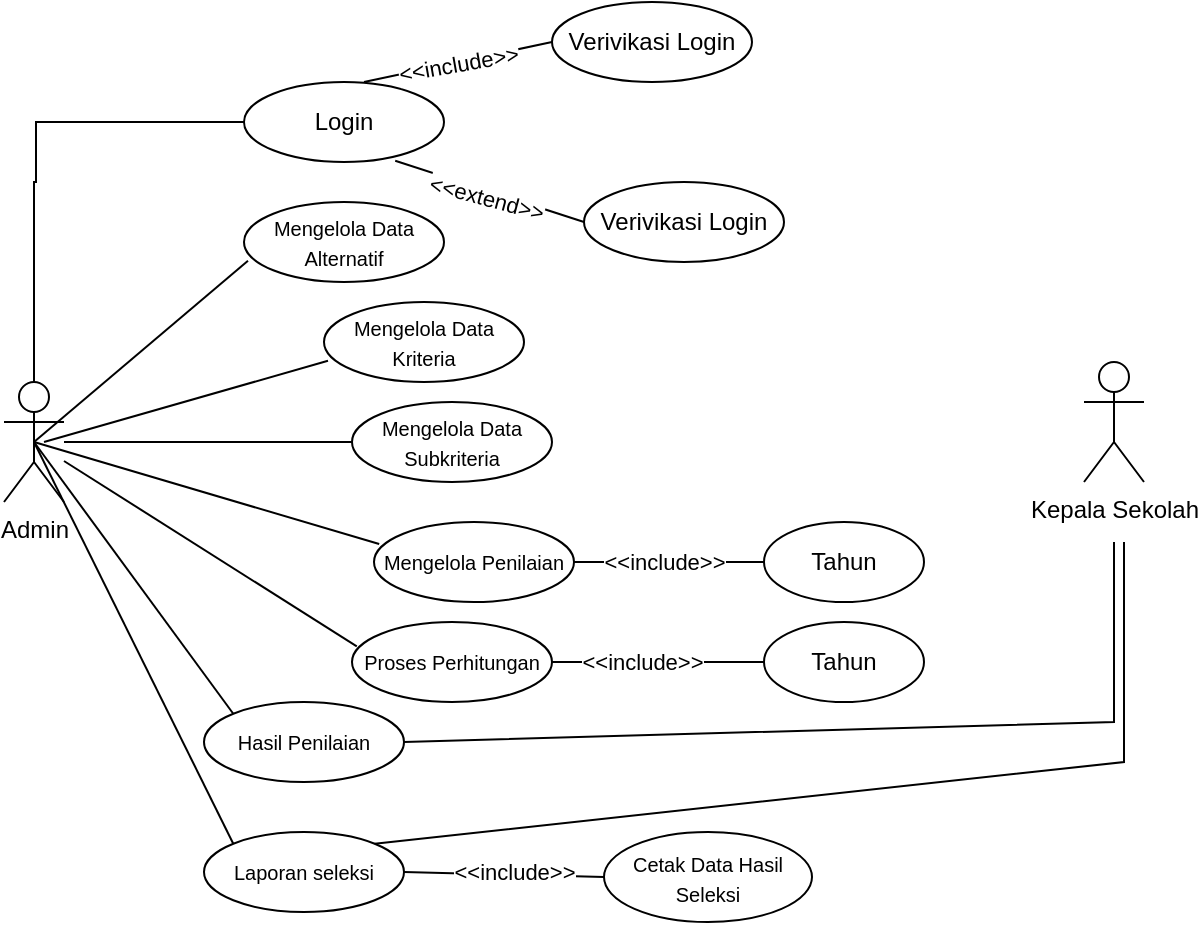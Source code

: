 <mxfile version="27.0.6">
  <diagram name="Halaman-1" id="DMY7N_zEYK0uOIMBZ_gM">
    <mxGraphModel dx="1042" dy="562" grid="1" gridSize="10" guides="1" tooltips="1" connect="1" arrows="1" fold="1" page="1" pageScale="1" pageWidth="827" pageHeight="1169" math="0" shadow="0">
      <root>
        <mxCell id="0" />
        <mxCell id="1" parent="0" />
        <mxCell id="EYh4BBkZvYkQw-OT5A3f-2" style="edgeStyle=orthogonalEdgeStyle;rounded=0;orthogonalLoop=1;jettySize=auto;html=1;endArrow=none;startFill=0;entryX=0;entryY=0.5;entryDx=0;entryDy=0;" edge="1" parent="1" source="EYh4BBkZvYkQw-OT5A3f-1" target="EYh4BBkZvYkQw-OT5A3f-4">
          <mxGeometry relative="1" as="geometry">
            <mxPoint x="260" y="260" as="targetPoint" />
            <Array as="points">
              <mxPoint x="155" y="260" />
              <mxPoint x="156" y="260" />
              <mxPoint x="156" y="230" />
            </Array>
          </mxGeometry>
        </mxCell>
        <mxCell id="EYh4BBkZvYkQw-OT5A3f-1" value="Admin" style="shape=umlActor;verticalLabelPosition=bottom;verticalAlign=top;html=1;outlineConnect=0;" vertex="1" parent="1">
          <mxGeometry x="140" y="360" width="30" height="60" as="geometry" />
        </mxCell>
        <mxCell id="EYh4BBkZvYkQw-OT5A3f-4" value="Login" style="ellipse;whiteSpace=wrap;html=1;" vertex="1" parent="1">
          <mxGeometry x="260" y="210" width="100" height="40" as="geometry" />
        </mxCell>
        <mxCell id="EYh4BBkZvYkQw-OT5A3f-8" value="" style="endArrow=none;html=1;rounded=0;entryX=0;entryY=0.5;entryDx=0;entryDy=0;" edge="1" parent="1" target="EYh4BBkZvYkQw-OT5A3f-9">
          <mxGeometry width="50" height="50" relative="1" as="geometry">
            <mxPoint x="320" y="210" as="sourcePoint" />
            <mxPoint x="390" y="180" as="targetPoint" />
          </mxGeometry>
        </mxCell>
        <mxCell id="EYh4BBkZvYkQw-OT5A3f-10" value="&amp;lt;&amp;lt;include&amp;gt;&amp;gt;" style="edgeLabel;html=1;align=center;verticalAlign=middle;resizable=0;points=[];rotation=-10;" vertex="1" connectable="0" parent="EYh4BBkZvYkQw-OT5A3f-8">
          <mxGeometry x="0.092" y="-3" relative="1" as="geometry">
            <mxPoint x="-5" y="-1" as="offset" />
          </mxGeometry>
        </mxCell>
        <mxCell id="EYh4BBkZvYkQw-OT5A3f-9" value="Verivikasi Login" style="ellipse;whiteSpace=wrap;html=1;" vertex="1" parent="1">
          <mxGeometry x="414" y="170" width="100" height="40" as="geometry" />
        </mxCell>
        <mxCell id="EYh4BBkZvYkQw-OT5A3f-13" value="" style="endArrow=none;html=1;rounded=0;entryX=0;entryY=0.5;entryDx=0;entryDy=0;exitX=0.756;exitY=0.985;exitDx=0;exitDy=0;exitPerimeter=0;" edge="1" parent="1" target="EYh4BBkZvYkQw-OT5A3f-15" source="EYh4BBkZvYkQw-OT5A3f-4">
          <mxGeometry width="50" height="50" relative="1" as="geometry">
            <mxPoint x="330" y="330" as="sourcePoint" />
            <mxPoint x="400" y="300" as="targetPoint" />
          </mxGeometry>
        </mxCell>
        <mxCell id="EYh4BBkZvYkQw-OT5A3f-14" value="&amp;lt;&amp;lt;extend&amp;gt;&amp;gt;" style="edgeLabel;html=1;align=center;verticalAlign=middle;resizable=0;points=[];rotation=15;" vertex="1" connectable="0" parent="EYh4BBkZvYkQw-OT5A3f-13">
          <mxGeometry x="0.092" y="-3" relative="1" as="geometry">
            <mxPoint x="-5" y="-1" as="offset" />
          </mxGeometry>
        </mxCell>
        <mxCell id="EYh4BBkZvYkQw-OT5A3f-15" value="Verivikasi Login" style="ellipse;whiteSpace=wrap;html=1;" vertex="1" parent="1">
          <mxGeometry x="430" y="260" width="100" height="40" as="geometry" />
        </mxCell>
        <mxCell id="EYh4BBkZvYkQw-OT5A3f-18" value="" style="endArrow=none;html=1;rounded=0;exitX=0.5;exitY=0.5;exitDx=0;exitDy=0;exitPerimeter=0;entryX=0.02;entryY=0.735;entryDx=0;entryDy=0;entryPerimeter=0;" edge="1" parent="1" source="EYh4BBkZvYkQw-OT5A3f-1" target="EYh4BBkZvYkQw-OT5A3f-19">
          <mxGeometry width="50" height="50" relative="1" as="geometry">
            <mxPoint x="230" y="380" as="sourcePoint" />
            <mxPoint x="270" y="300" as="targetPoint" />
          </mxGeometry>
        </mxCell>
        <mxCell id="EYh4BBkZvYkQw-OT5A3f-19" value="&lt;font style=&quot;font-size: 10px;&quot;&gt;Mengelola Data Alternatif&lt;/font&gt;" style="ellipse;whiteSpace=wrap;html=1;" vertex="1" parent="1">
          <mxGeometry x="260" y="270" width="100" height="40" as="geometry" />
        </mxCell>
        <mxCell id="EYh4BBkZvYkQw-OT5A3f-20" value="" style="endArrow=none;html=1;rounded=0;entryX=0.02;entryY=0.735;entryDx=0;entryDy=0;entryPerimeter=0;" edge="1" parent="1" target="EYh4BBkZvYkQw-OT5A3f-21">
          <mxGeometry width="50" height="50" relative="1" as="geometry">
            <mxPoint x="160" y="390" as="sourcePoint" />
            <mxPoint x="325" y="360" as="targetPoint" />
          </mxGeometry>
        </mxCell>
        <mxCell id="EYh4BBkZvYkQw-OT5A3f-21" value="&lt;font style=&quot;font-size: 10px;&quot;&gt;Mengelola Data Kriteria&lt;/font&gt;" style="ellipse;whiteSpace=wrap;html=1;" vertex="1" parent="1">
          <mxGeometry x="300" y="320" width="100" height="40" as="geometry" />
        </mxCell>
        <mxCell id="EYh4BBkZvYkQw-OT5A3f-22" value="" style="endArrow=none;html=1;rounded=0;entryX=0;entryY=0.5;entryDx=0;entryDy=0;" edge="1" parent="1" target="EYh4BBkZvYkQw-OT5A3f-23" source="EYh4BBkZvYkQw-OT5A3f-1">
          <mxGeometry width="50" height="50" relative="1" as="geometry">
            <mxPoint x="209" y="490" as="sourcePoint" />
            <mxPoint x="324" y="400" as="targetPoint" />
          </mxGeometry>
        </mxCell>
        <mxCell id="EYh4BBkZvYkQw-OT5A3f-23" value="&lt;font style=&quot;font-size: 10px;&quot;&gt;Mengelola Data Subkriteria&lt;/font&gt;" style="ellipse;whiteSpace=wrap;html=1;" vertex="1" parent="1">
          <mxGeometry x="314" y="370" width="100" height="40" as="geometry" />
        </mxCell>
        <mxCell id="EYh4BBkZvYkQw-OT5A3f-24" value="" style="endArrow=none;html=1;rounded=0;exitX=0.5;exitY=0.5;exitDx=0;exitDy=0;exitPerimeter=0;entryX=0.026;entryY=0.275;entryDx=0;entryDy=0;entryPerimeter=0;" edge="1" parent="1" target="EYh4BBkZvYkQw-OT5A3f-25" source="EYh4BBkZvYkQw-OT5A3f-1">
          <mxGeometry width="50" height="50" relative="1" as="geometry">
            <mxPoint x="220" y="550" as="sourcePoint" />
            <mxPoint x="335" y="460" as="targetPoint" />
          </mxGeometry>
        </mxCell>
        <mxCell id="EYh4BBkZvYkQw-OT5A3f-25" value="&lt;font style=&quot;font-size: 10px;&quot;&gt;Mengelola Penilaian&lt;/font&gt;" style="ellipse;whiteSpace=wrap;html=1;" vertex="1" parent="1">
          <mxGeometry x="325" y="430" width="100" height="40" as="geometry" />
        </mxCell>
        <mxCell id="EYh4BBkZvYkQw-OT5A3f-26" value="" style="endArrow=none;html=1;rounded=0;entryX=0.024;entryY=0.305;entryDx=0;entryDy=0;entryPerimeter=0;" edge="1" parent="1" target="EYh4BBkZvYkQw-OT5A3f-27" source="EYh4BBkZvYkQw-OT5A3f-1">
          <mxGeometry width="50" height="50" relative="1" as="geometry">
            <mxPoint x="225" y="600" as="sourcePoint" />
            <mxPoint x="340" y="510" as="targetPoint" />
          </mxGeometry>
        </mxCell>
        <mxCell id="EYh4BBkZvYkQw-OT5A3f-27" value="&lt;span style=&quot;font-size: 10px;&quot;&gt;Proses Perhitungan&lt;/span&gt;" style="ellipse;whiteSpace=wrap;html=1;" vertex="1" parent="1">
          <mxGeometry x="314" y="480" width="100" height="40" as="geometry" />
        </mxCell>
        <mxCell id="EYh4BBkZvYkQw-OT5A3f-28" value="" style="endArrow=none;html=1;rounded=0;exitX=1;exitY=0.5;exitDx=0;exitDy=0;entryX=0;entryY=0.5;entryDx=0;entryDy=0;" edge="1" parent="1" source="EYh4BBkZvYkQw-OT5A3f-25" target="EYh4BBkZvYkQw-OT5A3f-30">
          <mxGeometry width="50" height="50" relative="1" as="geometry">
            <mxPoint x="460" y="450" as="sourcePoint" />
            <mxPoint x="520" y="450" as="targetPoint" />
          </mxGeometry>
        </mxCell>
        <mxCell id="EYh4BBkZvYkQw-OT5A3f-29" value="&amp;lt;&amp;lt;include&amp;gt;&amp;gt;" style="edgeLabel;html=1;align=center;verticalAlign=middle;resizable=0;points=[];rotation=0;" vertex="1" connectable="0" parent="1">
          <mxGeometry x="470" y="450" as="geometry" />
        </mxCell>
        <mxCell id="EYh4BBkZvYkQw-OT5A3f-30" value="Tahun" style="ellipse;whiteSpace=wrap;html=1;" vertex="1" parent="1">
          <mxGeometry x="520" y="430" width="80" height="40" as="geometry" />
        </mxCell>
        <mxCell id="EYh4BBkZvYkQw-OT5A3f-31" value="" style="endArrow=none;html=1;rounded=0;entryX=0;entryY=0.5;entryDx=0;entryDy=0;" edge="1" parent="1" target="EYh4BBkZvYkQw-OT5A3f-33" source="EYh4BBkZvYkQw-OT5A3f-27">
          <mxGeometry width="50" height="50" relative="1" as="geometry">
            <mxPoint x="414" y="500" as="sourcePoint" />
            <mxPoint x="509" y="500" as="targetPoint" />
          </mxGeometry>
        </mxCell>
        <mxCell id="EYh4BBkZvYkQw-OT5A3f-32" value="&amp;lt;&amp;lt;include&amp;gt;&amp;gt;" style="edgeLabel;html=1;align=center;verticalAlign=middle;resizable=0;points=[];rotation=0;" vertex="1" connectable="0" parent="1">
          <mxGeometry x="459" y="500" as="geometry" />
        </mxCell>
        <mxCell id="EYh4BBkZvYkQw-OT5A3f-33" value="Tahun" style="ellipse;whiteSpace=wrap;html=1;" vertex="1" parent="1">
          <mxGeometry x="520" y="480" width="80" height="40" as="geometry" />
        </mxCell>
        <mxCell id="EYh4BBkZvYkQw-OT5A3f-34" value="" style="endArrow=none;html=1;rounded=0;entryX=0;entryY=0;entryDx=0;entryDy=0;exitX=0.5;exitY=0.5;exitDx=0;exitDy=0;exitPerimeter=0;" edge="1" parent="1" target="EYh4BBkZvYkQw-OT5A3f-35" source="EYh4BBkZvYkQw-OT5A3f-1">
          <mxGeometry width="50" height="50" relative="1" as="geometry">
            <mxPoint x="130" y="439.5" as="sourcePoint" />
            <mxPoint x="300" y="550.5" as="targetPoint" />
          </mxGeometry>
        </mxCell>
        <mxCell id="EYh4BBkZvYkQw-OT5A3f-35" value="&lt;span style=&quot;font-size: 10px;&quot;&gt;Hasil Penilaian&lt;/span&gt;" style="ellipse;whiteSpace=wrap;html=1;" vertex="1" parent="1">
          <mxGeometry x="240" y="520" width="100" height="40" as="geometry" />
        </mxCell>
        <mxCell id="EYh4BBkZvYkQw-OT5A3f-36" value="" style="endArrow=none;html=1;rounded=0;entryX=0;entryY=0;entryDx=0;entryDy=0;exitX=0.5;exitY=0.5;exitDx=0;exitDy=0;exitPerimeter=0;" edge="1" parent="1" target="EYh4BBkZvYkQw-OT5A3f-37" source="EYh4BBkZvYkQw-OT5A3f-1">
          <mxGeometry width="50" height="50" relative="1" as="geometry">
            <mxPoint x="160" y="450" as="sourcePoint" />
            <mxPoint x="305" y="610.5" as="targetPoint" />
          </mxGeometry>
        </mxCell>
        <mxCell id="EYh4BBkZvYkQw-OT5A3f-37" value="&lt;span style=&quot;font-size: 10px;&quot;&gt;Laporan seleksi&lt;/span&gt;" style="ellipse;whiteSpace=wrap;html=1;" vertex="1" parent="1">
          <mxGeometry x="240" y="585" width="100" height="40" as="geometry" />
        </mxCell>
        <mxCell id="EYh4BBkZvYkQw-OT5A3f-38" value="" style="endArrow=none;html=1;rounded=0;entryX=0;entryY=0.5;entryDx=0;entryDy=0;exitX=1;exitY=0.5;exitDx=0;exitDy=0;" edge="1" parent="1" target="EYh4BBkZvYkQw-OT5A3f-40" source="EYh4BBkZvYkQw-OT5A3f-37">
          <mxGeometry width="50" height="50" relative="1" as="geometry">
            <mxPoint x="350" y="605" as="sourcePoint" />
            <mxPoint x="445" y="605" as="targetPoint" />
          </mxGeometry>
        </mxCell>
        <mxCell id="EYh4BBkZvYkQw-OT5A3f-39" value="&amp;lt;&amp;lt;include&amp;gt;&amp;gt;" style="edgeLabel;html=1;align=center;verticalAlign=middle;resizable=0;points=[];rotation=0;" vertex="1" connectable="0" parent="1">
          <mxGeometry x="395" y="605" as="geometry" />
        </mxCell>
        <mxCell id="EYh4BBkZvYkQw-OT5A3f-40" value="&lt;font style=&quot;font-size: 10px;&quot;&gt;Cetak Data Hasil Seleksi&lt;/font&gt;" style="ellipse;whiteSpace=wrap;html=1;" vertex="1" parent="1">
          <mxGeometry x="440" y="585" width="104" height="45" as="geometry" />
        </mxCell>
        <mxCell id="EYh4BBkZvYkQw-OT5A3f-41" value="Kepala Sekolah" style="shape=umlActor;verticalLabelPosition=bottom;verticalAlign=top;html=1;outlineConnect=0;" vertex="1" parent="1">
          <mxGeometry x="680" y="350" width="30" height="60" as="geometry" />
        </mxCell>
        <mxCell id="EYh4BBkZvYkQw-OT5A3f-42" value="" style="endArrow=none;html=1;rounded=0;exitX=1;exitY=0.5;exitDx=0;exitDy=0;" edge="1" parent="1" source="EYh4BBkZvYkQw-OT5A3f-35">
          <mxGeometry width="50" height="50" relative="1" as="geometry">
            <mxPoint x="695" y="570" as="sourcePoint" />
            <mxPoint x="695" y="440" as="targetPoint" />
            <Array as="points">
              <mxPoint x="695" y="530" />
            </Array>
          </mxGeometry>
        </mxCell>
        <mxCell id="EYh4BBkZvYkQw-OT5A3f-43" value="" style="endArrow=none;html=1;rounded=0;exitX=1;exitY=0;exitDx=0;exitDy=0;" edge="1" parent="1" source="EYh4BBkZvYkQw-OT5A3f-37">
          <mxGeometry width="50" height="50" relative="1" as="geometry">
            <mxPoint x="370" y="560" as="sourcePoint" />
            <mxPoint x="700" y="440" as="targetPoint" />
            <Array as="points">
              <mxPoint x="700" y="550" />
            </Array>
          </mxGeometry>
        </mxCell>
      </root>
    </mxGraphModel>
  </diagram>
</mxfile>
